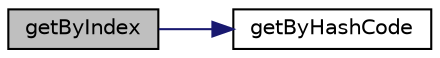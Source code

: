 digraph "getByIndex"
{
  edge [fontname="Helvetica",fontsize="10",labelfontname="Helvetica",labelfontsize="10"];
  node [fontname="Helvetica",fontsize="10",shape=record];
  rankdir="LR";
  Node28 [label="getByIndex",height=0.2,width=0.4,color="black", fillcolor="grey75", style="filled", fontcolor="black"];
  Node28 -> Node29 [color="midnightblue",fontsize="10",style="solid",fontname="Helvetica"];
  Node29 [label="getByHashCode",height=0.2,width=0.4,color="black", fillcolor="white", style="filled",URL="$class_p_h_p_excel___hash_table.html#a05c9c2e8ad318dfeff363fa91b3a9d79"];
}
